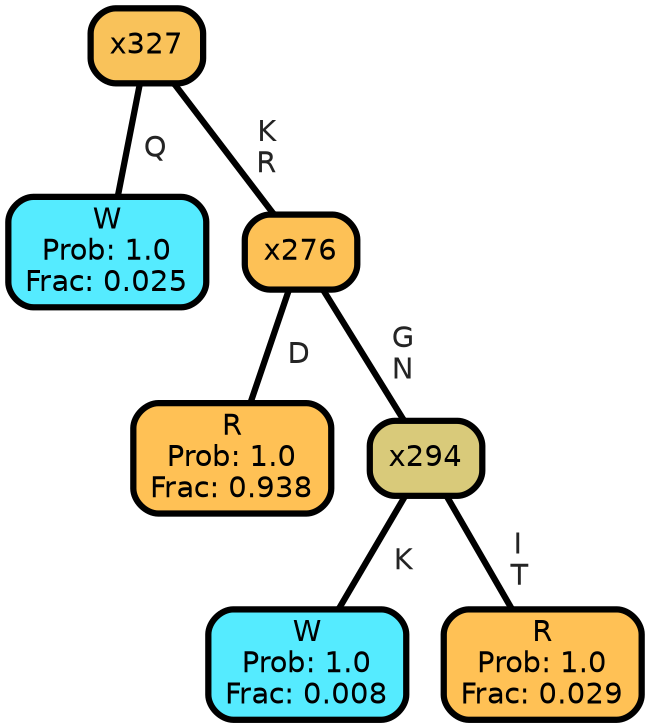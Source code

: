 graph Tree {
node [shape=box, style="filled, rounded",color="black",penwidth="3",fontcolor="black",                 fontname=helvetica] ;
graph [ranksep="0 equally", splines=straight,                 bgcolor=transparent, dpi=200] ;
edge [fontname=helvetica, fontweight=bold,fontcolor=grey14,color=black] ;
0 [label="W
Prob: 1.0
Frac: 0.025", fillcolor="#55ebff"] ;
1 [label="x327", fillcolor="#f9c25a"] ;
2 [label="R
Prob: 1.0
Frac: 0.938", fillcolor="#ffc155"] ;
3 [label="x276", fillcolor="#fdc156"] ;
4 [label="W
Prob: 1.0
Frac: 0.008", fillcolor="#55ebff"] ;
5 [label="x294", fillcolor="#d9ca7a"] ;
6 [label="R
Prob: 1.0
Frac: 0.029", fillcolor="#ffc155"] ;
1 -- 0 [label=" Q",penwidth=3] ;
1 -- 3 [label=" K\n R",penwidth=3] ;
3 -- 2 [label=" D",penwidth=3] ;
3 -- 5 [label=" G\n N",penwidth=3] ;
5 -- 4 [label=" K",penwidth=3] ;
5 -- 6 [label=" I\n T",penwidth=3] ;
{rank = same;}}